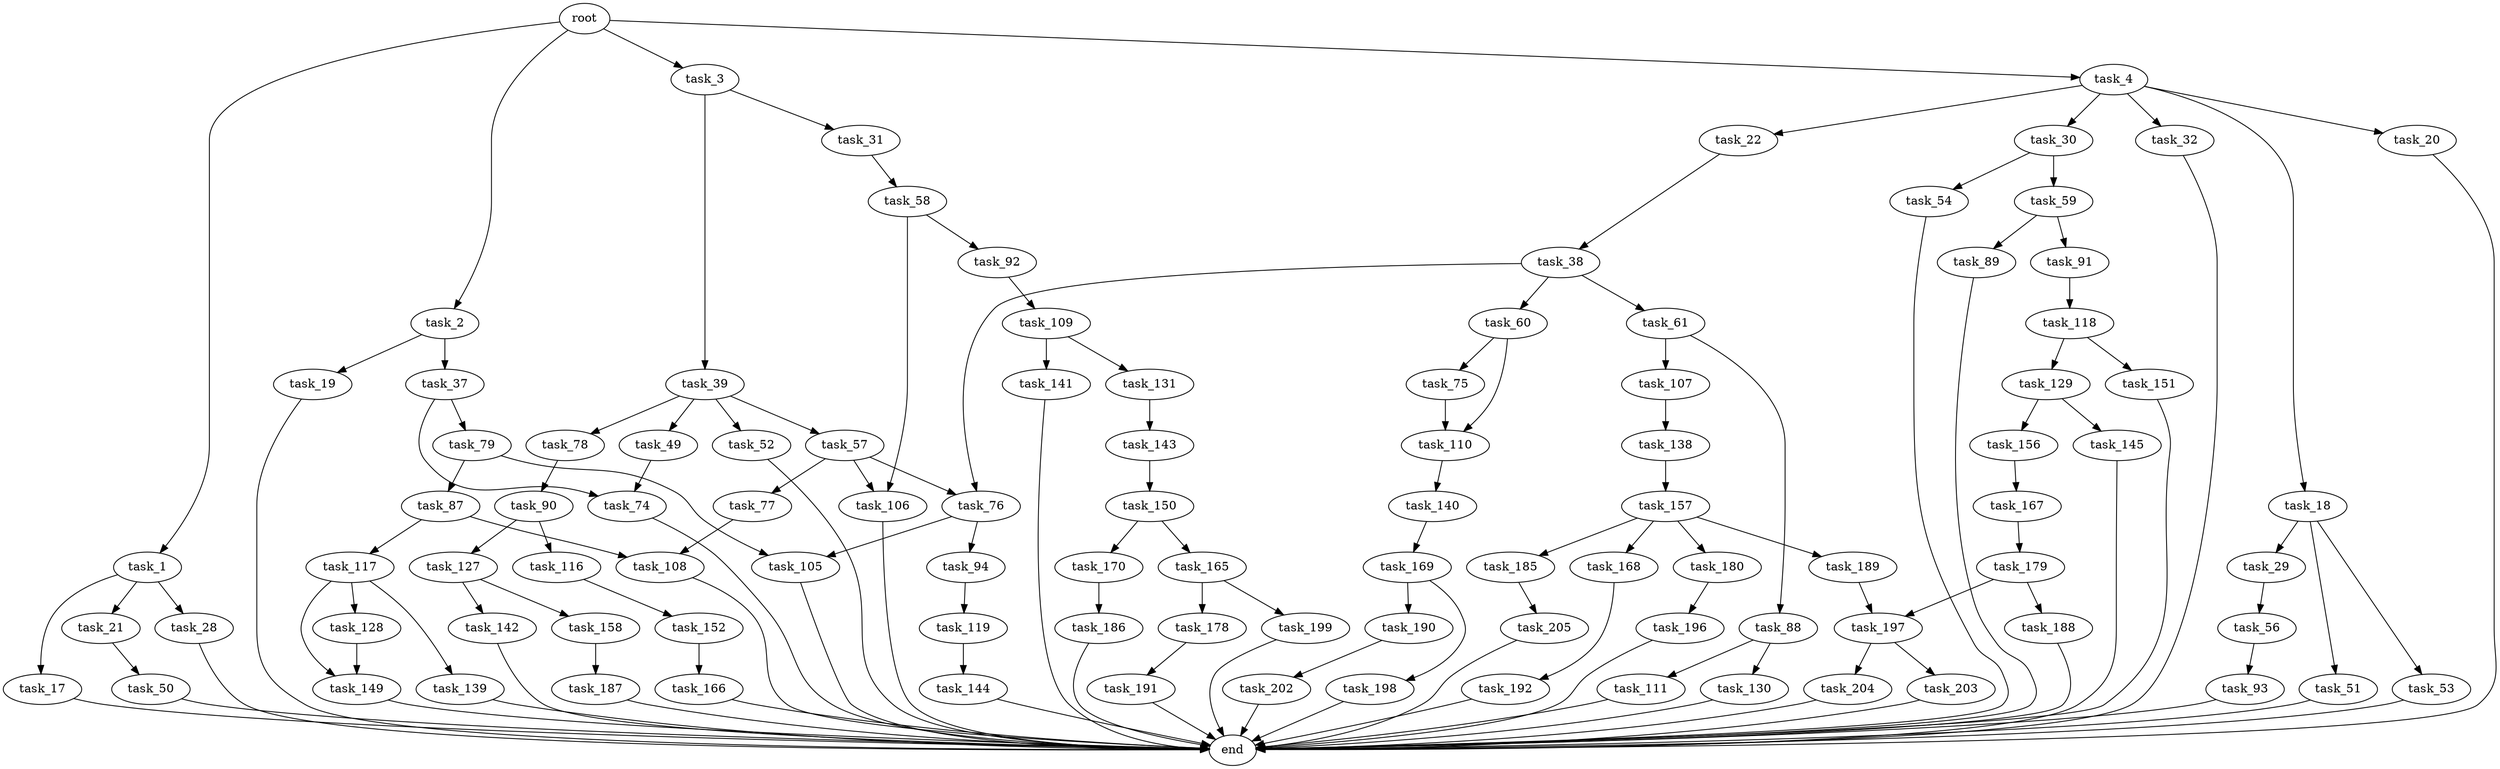 digraph G {
  root [size="0.000000"];
  task_1 [size="8391724853.000000"];
  task_2 [size="134217728000.000000"];
  task_3 [size="563827011869.000000"];
  task_4 [size="368293445632.000000"];
  task_17 [size="26005251775.000000"];
  task_18 [size="18760003024.000000"];
  task_19 [size="19160803222.000000"];
  task_20 [size="1312454078410.000000"];
  task_21 [size="231928233984.000000"];
  task_22 [size="15182583962.000000"];
  task_28 [size="5923884161.000000"];
  task_29 [size="368293445632.000000"];
  task_30 [size="368293445632.000000"];
  task_31 [size="19249983881.000000"];
  task_32 [size="8589934592.000000"];
  task_37 [size="52124205432.000000"];
  task_38 [size="134217728000.000000"];
  task_39 [size="782757789696.000000"];
  task_49 [size="5484324621.000000"];
  task_50 [size="2450317834.000000"];
  task_51 [size="10748388534.000000"];
  task_52 [size="1913446738.000000"];
  task_53 [size="37201268713.000000"];
  task_54 [size="11771515529.000000"];
  task_56 [size="540818904724.000000"];
  task_57 [size="639909500631.000000"];
  task_58 [size="549755813888.000000"];
  task_59 [size="549755813888.000000"];
  task_60 [size="231928233984.000000"];
  task_61 [size="88262669059.000000"];
  task_74 [size="662954211084.000000"];
  task_75 [size="549755813888.000000"];
  task_76 [size="134217728000.000000"];
  task_77 [size="24069506018.000000"];
  task_78 [size="368293445632.000000"];
  task_79 [size="8589934592.000000"];
  task_87 [size="8589934592.000000"];
  task_88 [size="68719476736.000000"];
  task_89 [size="1747792079.000000"];
  task_90 [size="372489697536.000000"];
  task_91 [size="8589934592.000000"];
  task_92 [size="50857716102.000000"];
  task_93 [size="556945277746.000000"];
  task_94 [size="28991029248.000000"];
  task_105 [size="9059906788.000000"];
  task_106 [size="43072278062.000000"];
  task_107 [size="523440545844.000000"];
  task_108 [size="4067600562.000000"];
  task_109 [size="28991029248.000000"];
  task_110 [size="244929532158.000000"];
  task_111 [size="68719476736.000000"];
  task_116 [size="159338930348.000000"];
  task_117 [size="25564254701.000000"];
  task_118 [size="28991029248.000000"];
  task_119 [size="6020683337.000000"];
  task_127 [size="7407843937.000000"];
  task_128 [size="89379898698.000000"];
  task_129 [size="194535499470.000000"];
  task_130 [size="134217728000.000000"];
  task_131 [size="19697658943.000000"];
  task_138 [size="4367467570.000000"];
  task_139 [size="1221478281.000000"];
  task_140 [size="8761844263.000000"];
  task_141 [size="782757789696.000000"];
  task_142 [size="748761357751.000000"];
  task_143 [size="28991029248.000000"];
  task_144 [size="12147932983.000000"];
  task_145 [size="71655367853.000000"];
  task_149 [size="23941810351.000000"];
  task_150 [size="8589934592.000000"];
  task_151 [size="1176812426704.000000"];
  task_152 [size="47726269656.000000"];
  task_156 [size="549755813888.000000"];
  task_157 [size="28991029248.000000"];
  task_158 [size="155328536308.000000"];
  task_165 [size="782757789696.000000"];
  task_166 [size="1073741824000.000000"];
  task_167 [size="2052232290.000000"];
  task_168 [size="68719476736.000000"];
  task_169 [size="231928233984.000000"];
  task_170 [size="93327954113.000000"];
  task_178 [size="68719476736.000000"];
  task_179 [size="549755813888.000000"];
  task_180 [size="235192029499.000000"];
  task_185 [size="6871218623.000000"];
  task_186 [size="28991029248.000000"];
  task_187 [size="29288484000.000000"];
  task_188 [size="9948928311.000000"];
  task_189 [size="243815681111.000000"];
  task_190 [size="21969058159.000000"];
  task_191 [size="231928233984.000000"];
  task_192 [size="368293445632.000000"];
  task_196 [size="563536284899.000000"];
  task_197 [size="10235340874.000000"];
  task_198 [size="4338137357.000000"];
  task_199 [size="74382305207.000000"];
  task_202 [size="368293445632.000000"];
  task_203 [size="9364511850.000000"];
  task_204 [size="782757789696.000000"];
  task_205 [size="749830438165.000000"];
  end [size="0.000000"];

  root -> task_1 [size="1.000000"];
  root -> task_2 [size="1.000000"];
  root -> task_3 [size="1.000000"];
  root -> task_4 [size="1.000000"];
  task_1 -> task_17 [size="134217728.000000"];
  task_1 -> task_21 [size="134217728.000000"];
  task_1 -> task_28 [size="134217728.000000"];
  task_2 -> task_19 [size="209715200.000000"];
  task_2 -> task_37 [size="209715200.000000"];
  task_3 -> task_31 [size="411041792.000000"];
  task_3 -> task_39 [size="411041792.000000"];
  task_4 -> task_18 [size="411041792.000000"];
  task_4 -> task_20 [size="411041792.000000"];
  task_4 -> task_22 [size="411041792.000000"];
  task_4 -> task_30 [size="411041792.000000"];
  task_4 -> task_32 [size="411041792.000000"];
  task_17 -> end [size="1.000000"];
  task_18 -> task_29 [size="301989888.000000"];
  task_18 -> task_51 [size="301989888.000000"];
  task_18 -> task_53 [size="301989888.000000"];
  task_19 -> end [size="1.000000"];
  task_20 -> end [size="1.000000"];
  task_21 -> task_50 [size="301989888.000000"];
  task_22 -> task_38 [size="75497472.000000"];
  task_28 -> end [size="1.000000"];
  task_29 -> task_56 [size="411041792.000000"];
  task_30 -> task_54 [size="411041792.000000"];
  task_30 -> task_59 [size="411041792.000000"];
  task_31 -> task_58 [size="536870912.000000"];
  task_32 -> end [size="1.000000"];
  task_37 -> task_74 [size="838860800.000000"];
  task_37 -> task_79 [size="838860800.000000"];
  task_38 -> task_60 [size="209715200.000000"];
  task_38 -> task_61 [size="209715200.000000"];
  task_38 -> task_76 [size="209715200.000000"];
  task_39 -> task_49 [size="679477248.000000"];
  task_39 -> task_52 [size="679477248.000000"];
  task_39 -> task_57 [size="679477248.000000"];
  task_39 -> task_78 [size="679477248.000000"];
  task_49 -> task_74 [size="301989888.000000"];
  task_50 -> end [size="1.000000"];
  task_51 -> end [size="1.000000"];
  task_52 -> end [size="1.000000"];
  task_53 -> end [size="1.000000"];
  task_54 -> end [size="1.000000"];
  task_56 -> task_93 [size="679477248.000000"];
  task_57 -> task_76 [size="411041792.000000"];
  task_57 -> task_77 [size="411041792.000000"];
  task_57 -> task_106 [size="411041792.000000"];
  task_58 -> task_92 [size="536870912.000000"];
  task_58 -> task_106 [size="536870912.000000"];
  task_59 -> task_89 [size="536870912.000000"];
  task_59 -> task_91 [size="536870912.000000"];
  task_60 -> task_75 [size="301989888.000000"];
  task_60 -> task_110 [size="301989888.000000"];
  task_61 -> task_88 [size="75497472.000000"];
  task_61 -> task_107 [size="75497472.000000"];
  task_74 -> end [size="1.000000"];
  task_75 -> task_110 [size="536870912.000000"];
  task_76 -> task_94 [size="209715200.000000"];
  task_76 -> task_105 [size="209715200.000000"];
  task_77 -> task_108 [size="536870912.000000"];
  task_78 -> task_90 [size="411041792.000000"];
  task_79 -> task_87 [size="33554432.000000"];
  task_79 -> task_105 [size="33554432.000000"];
  task_87 -> task_108 [size="33554432.000000"];
  task_87 -> task_117 [size="33554432.000000"];
  task_88 -> task_111 [size="134217728.000000"];
  task_88 -> task_130 [size="134217728.000000"];
  task_89 -> end [size="1.000000"];
  task_90 -> task_116 [size="411041792.000000"];
  task_90 -> task_127 [size="411041792.000000"];
  task_91 -> task_118 [size="33554432.000000"];
  task_92 -> task_109 [size="838860800.000000"];
  task_93 -> end [size="1.000000"];
  task_94 -> task_119 [size="75497472.000000"];
  task_105 -> end [size="1.000000"];
  task_106 -> end [size="1.000000"];
  task_107 -> task_138 [size="411041792.000000"];
  task_108 -> end [size="1.000000"];
  task_109 -> task_131 [size="75497472.000000"];
  task_109 -> task_141 [size="75497472.000000"];
  task_110 -> task_140 [size="209715200.000000"];
  task_111 -> end [size="1.000000"];
  task_116 -> task_152 [size="301989888.000000"];
  task_117 -> task_128 [size="75497472.000000"];
  task_117 -> task_139 [size="75497472.000000"];
  task_117 -> task_149 [size="75497472.000000"];
  task_118 -> task_129 [size="75497472.000000"];
  task_118 -> task_151 [size="75497472.000000"];
  task_119 -> task_144 [size="411041792.000000"];
  task_127 -> task_142 [size="838860800.000000"];
  task_127 -> task_158 [size="838860800.000000"];
  task_128 -> task_149 [size="75497472.000000"];
  task_129 -> task_145 [size="134217728.000000"];
  task_129 -> task_156 [size="134217728.000000"];
  task_130 -> end [size="1.000000"];
  task_131 -> task_143 [size="411041792.000000"];
  task_138 -> task_157 [size="411041792.000000"];
  task_139 -> end [size="1.000000"];
  task_140 -> task_169 [size="33554432.000000"];
  task_141 -> end [size="1.000000"];
  task_142 -> end [size="1.000000"];
  task_143 -> task_150 [size="75497472.000000"];
  task_144 -> end [size="1.000000"];
  task_145 -> end [size="1.000000"];
  task_149 -> end [size="1.000000"];
  task_150 -> task_165 [size="33554432.000000"];
  task_150 -> task_170 [size="33554432.000000"];
  task_151 -> end [size="1.000000"];
  task_152 -> task_166 [size="838860800.000000"];
  task_156 -> task_167 [size="536870912.000000"];
  task_157 -> task_168 [size="75497472.000000"];
  task_157 -> task_180 [size="75497472.000000"];
  task_157 -> task_185 [size="75497472.000000"];
  task_157 -> task_189 [size="75497472.000000"];
  task_158 -> task_187 [size="411041792.000000"];
  task_165 -> task_178 [size="679477248.000000"];
  task_165 -> task_199 [size="679477248.000000"];
  task_166 -> end [size="1.000000"];
  task_167 -> task_179 [size="33554432.000000"];
  task_168 -> task_192 [size="134217728.000000"];
  task_169 -> task_190 [size="301989888.000000"];
  task_169 -> task_198 [size="301989888.000000"];
  task_170 -> task_186 [size="75497472.000000"];
  task_178 -> task_191 [size="134217728.000000"];
  task_179 -> task_188 [size="536870912.000000"];
  task_179 -> task_197 [size="536870912.000000"];
  task_180 -> task_196 [size="209715200.000000"];
  task_185 -> task_205 [size="134217728.000000"];
  task_186 -> end [size="1.000000"];
  task_187 -> end [size="1.000000"];
  task_188 -> end [size="1.000000"];
  task_189 -> task_197 [size="411041792.000000"];
  task_190 -> task_202 [size="75497472.000000"];
  task_191 -> end [size="1.000000"];
  task_192 -> end [size="1.000000"];
  task_196 -> end [size="1.000000"];
  task_197 -> task_203 [size="209715200.000000"];
  task_197 -> task_204 [size="209715200.000000"];
  task_198 -> end [size="1.000000"];
  task_199 -> end [size="1.000000"];
  task_202 -> end [size="1.000000"];
  task_203 -> end [size="1.000000"];
  task_204 -> end [size="1.000000"];
  task_205 -> end [size="1.000000"];
}
